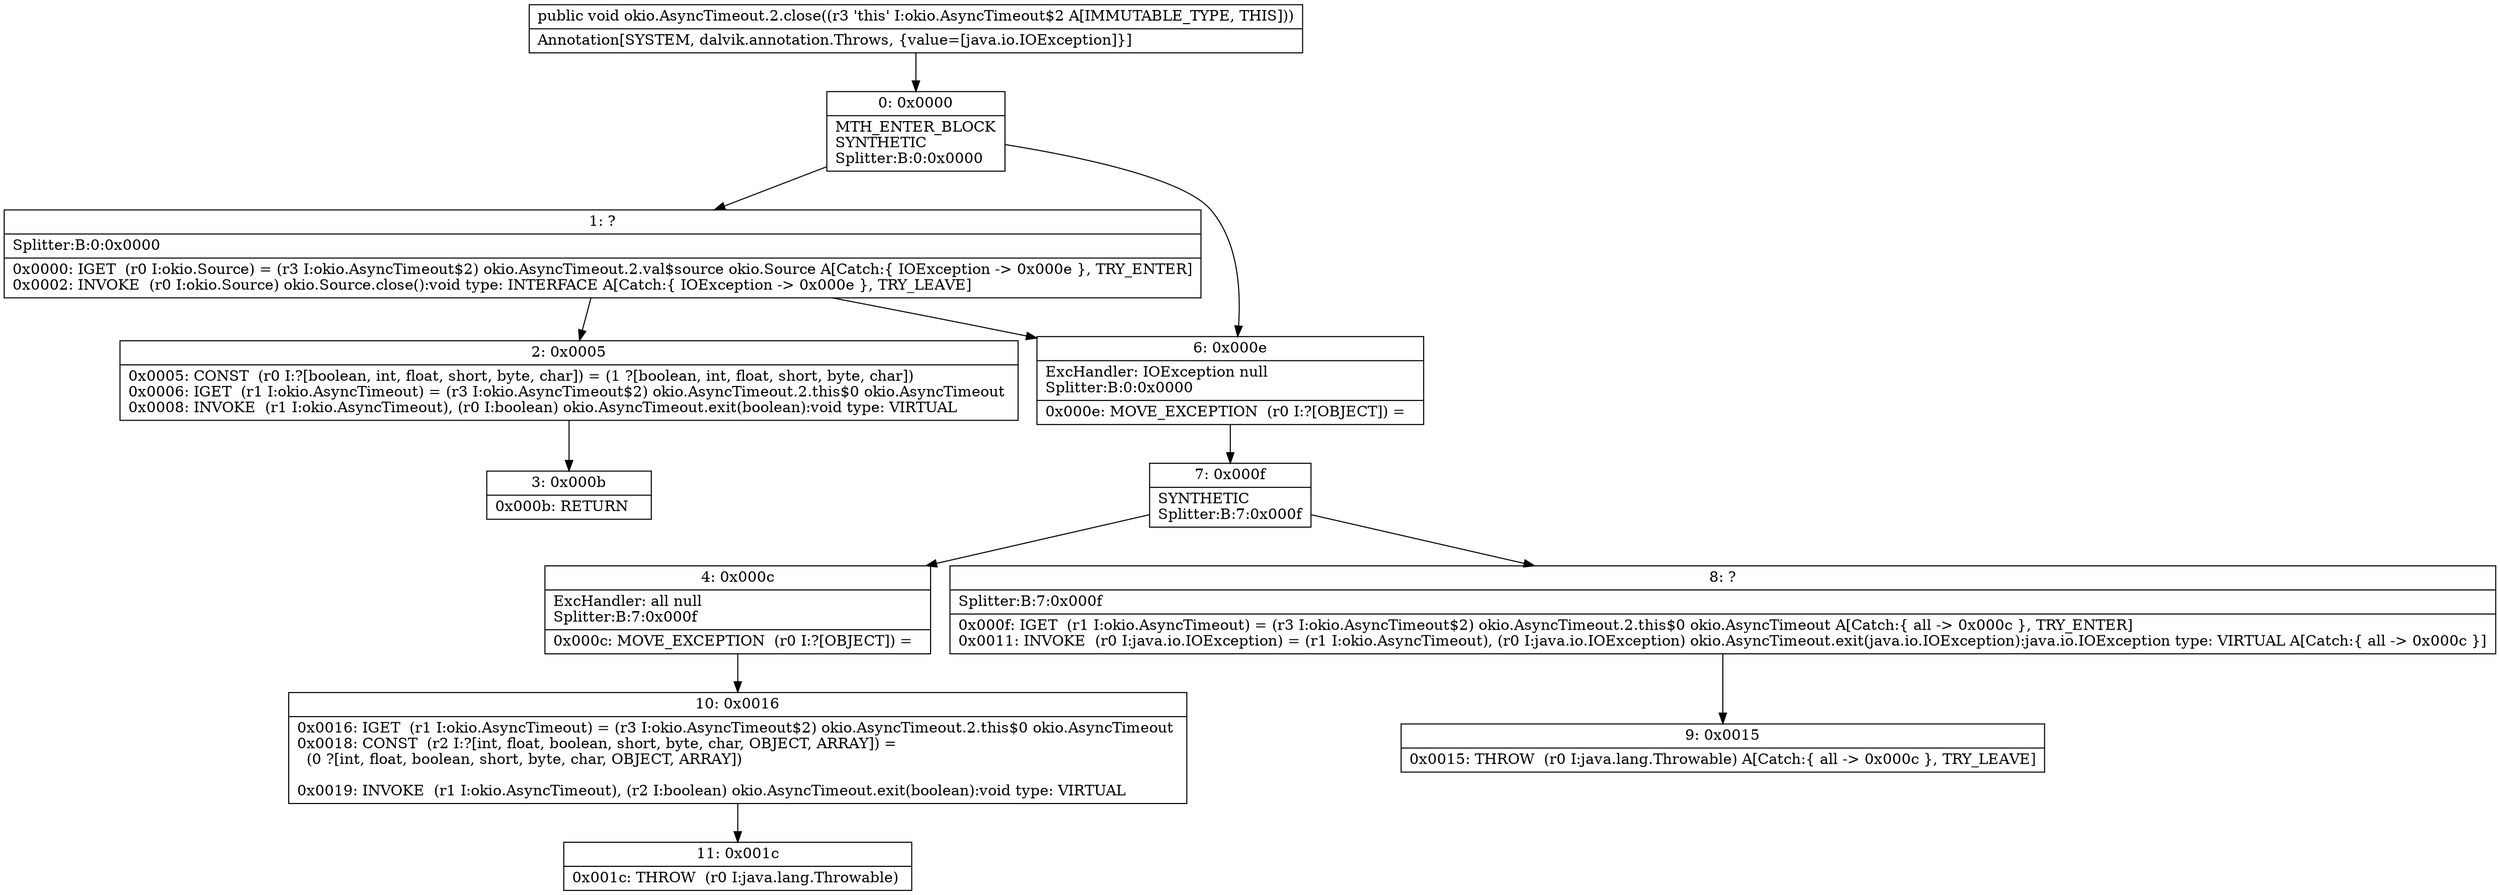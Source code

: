 digraph "CFG forokio.AsyncTimeout.2.close()V" {
Node_0 [shape=record,label="{0\:\ 0x0000|MTH_ENTER_BLOCK\lSYNTHETIC\lSplitter:B:0:0x0000\l}"];
Node_1 [shape=record,label="{1\:\ ?|Splitter:B:0:0x0000\l|0x0000: IGET  (r0 I:okio.Source) = (r3 I:okio.AsyncTimeout$2) okio.AsyncTimeout.2.val$source okio.Source A[Catch:\{ IOException \-\> 0x000e \}, TRY_ENTER]\l0x0002: INVOKE  (r0 I:okio.Source) okio.Source.close():void type: INTERFACE A[Catch:\{ IOException \-\> 0x000e \}, TRY_LEAVE]\l}"];
Node_2 [shape=record,label="{2\:\ 0x0005|0x0005: CONST  (r0 I:?[boolean, int, float, short, byte, char]) = (1 ?[boolean, int, float, short, byte, char]) \l0x0006: IGET  (r1 I:okio.AsyncTimeout) = (r3 I:okio.AsyncTimeout$2) okio.AsyncTimeout.2.this$0 okio.AsyncTimeout \l0x0008: INVOKE  (r1 I:okio.AsyncTimeout), (r0 I:boolean) okio.AsyncTimeout.exit(boolean):void type: VIRTUAL \l}"];
Node_3 [shape=record,label="{3\:\ 0x000b|0x000b: RETURN   \l}"];
Node_4 [shape=record,label="{4\:\ 0x000c|ExcHandler: all null\lSplitter:B:7:0x000f\l|0x000c: MOVE_EXCEPTION  (r0 I:?[OBJECT]) =  \l}"];
Node_6 [shape=record,label="{6\:\ 0x000e|ExcHandler: IOException null\lSplitter:B:0:0x0000\l|0x000e: MOVE_EXCEPTION  (r0 I:?[OBJECT]) =  \l}"];
Node_7 [shape=record,label="{7\:\ 0x000f|SYNTHETIC\lSplitter:B:7:0x000f\l}"];
Node_8 [shape=record,label="{8\:\ ?|Splitter:B:7:0x000f\l|0x000f: IGET  (r1 I:okio.AsyncTimeout) = (r3 I:okio.AsyncTimeout$2) okio.AsyncTimeout.2.this$0 okio.AsyncTimeout A[Catch:\{ all \-\> 0x000c \}, TRY_ENTER]\l0x0011: INVOKE  (r0 I:java.io.IOException) = (r1 I:okio.AsyncTimeout), (r0 I:java.io.IOException) okio.AsyncTimeout.exit(java.io.IOException):java.io.IOException type: VIRTUAL A[Catch:\{ all \-\> 0x000c \}]\l}"];
Node_9 [shape=record,label="{9\:\ 0x0015|0x0015: THROW  (r0 I:java.lang.Throwable) A[Catch:\{ all \-\> 0x000c \}, TRY_LEAVE]\l}"];
Node_10 [shape=record,label="{10\:\ 0x0016|0x0016: IGET  (r1 I:okio.AsyncTimeout) = (r3 I:okio.AsyncTimeout$2) okio.AsyncTimeout.2.this$0 okio.AsyncTimeout \l0x0018: CONST  (r2 I:?[int, float, boolean, short, byte, char, OBJECT, ARRAY]) = \l  (0 ?[int, float, boolean, short, byte, char, OBJECT, ARRAY])\l \l0x0019: INVOKE  (r1 I:okio.AsyncTimeout), (r2 I:boolean) okio.AsyncTimeout.exit(boolean):void type: VIRTUAL \l}"];
Node_11 [shape=record,label="{11\:\ 0x001c|0x001c: THROW  (r0 I:java.lang.Throwable) \l}"];
MethodNode[shape=record,label="{public void okio.AsyncTimeout.2.close((r3 'this' I:okio.AsyncTimeout$2 A[IMMUTABLE_TYPE, THIS]))  | Annotation[SYSTEM, dalvik.annotation.Throws, \{value=[java.io.IOException]\}]\l}"];
MethodNode -> Node_0;
Node_0 -> Node_1;
Node_0 -> Node_6;
Node_1 -> Node_2;
Node_1 -> Node_6;
Node_2 -> Node_3;
Node_4 -> Node_10;
Node_6 -> Node_7;
Node_7 -> Node_8;
Node_7 -> Node_4;
Node_8 -> Node_9;
Node_10 -> Node_11;
}

